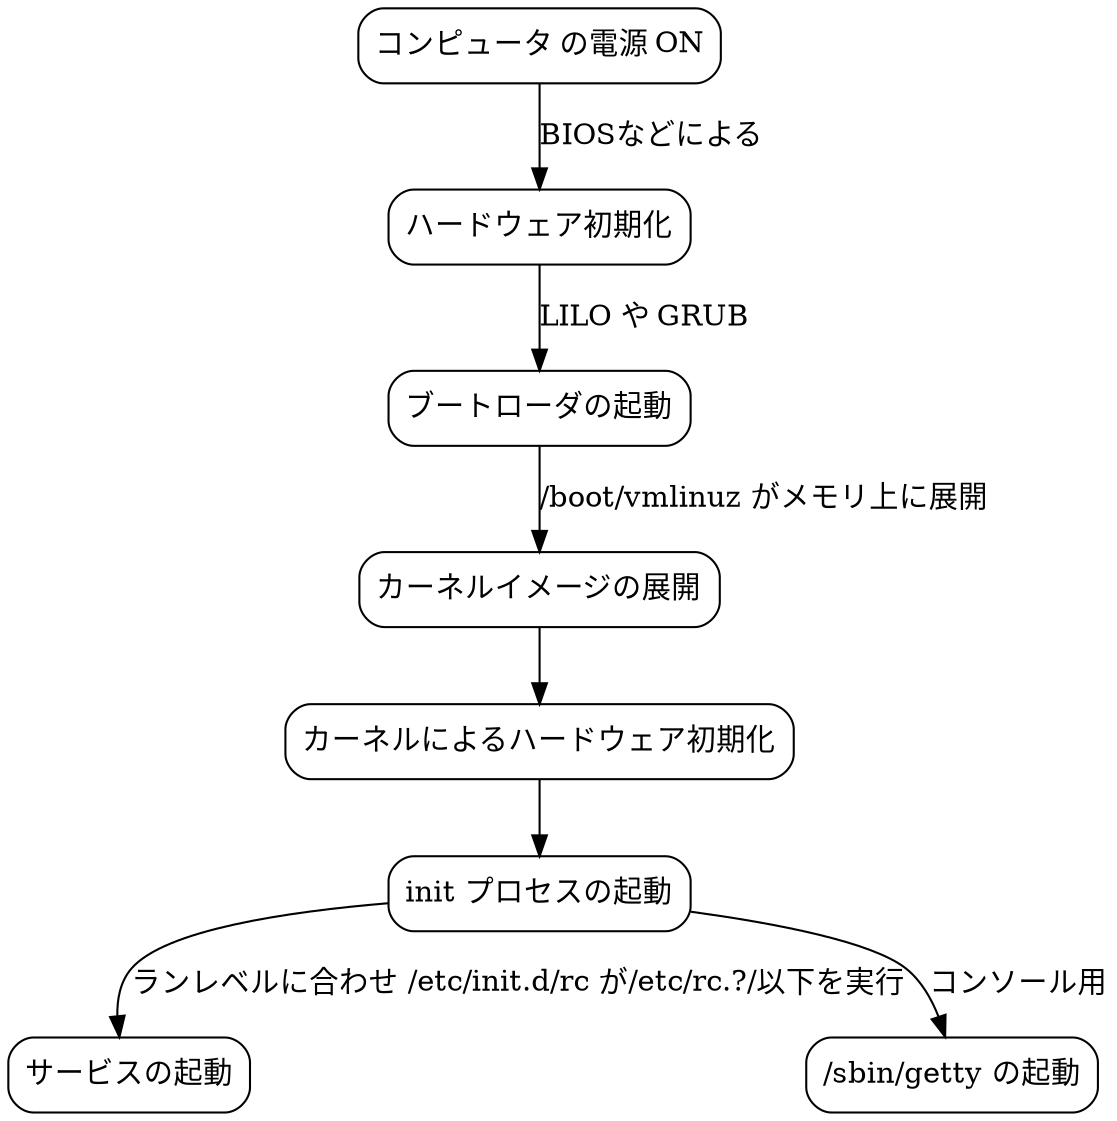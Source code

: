 //dot -Tps:cairo < sysvinit.dot > sysvinit.eps
digraph structure {
node[shape="rect", style="rounded"];
"コンピュータ の電源 ON" -> "ハードウェア初期化" [label="BIOSなどによる"];
"ハードウェア初期化" -> "ブートローダの起動" [label="LILO や GRUB"];
"ブートローダの起動" -> "カーネルイメージの展開"  [label="/boot/vmlinuz がメモリ上に展開"];
"カーネルイメージの展開" -> "カーネルによるハードウェア初期化";
"カーネルによるハードウェア初期化" -> "init プロセスの起動";
"init プロセスの起動" -> "サービスの起動" [label="ランレベルに合わせ /etc/init.d/rc が/etc/rc.?/以下を実行"];
"init プロセスの起動" -> "/sbin/getty の起動" [label="コンソール用"];
}
